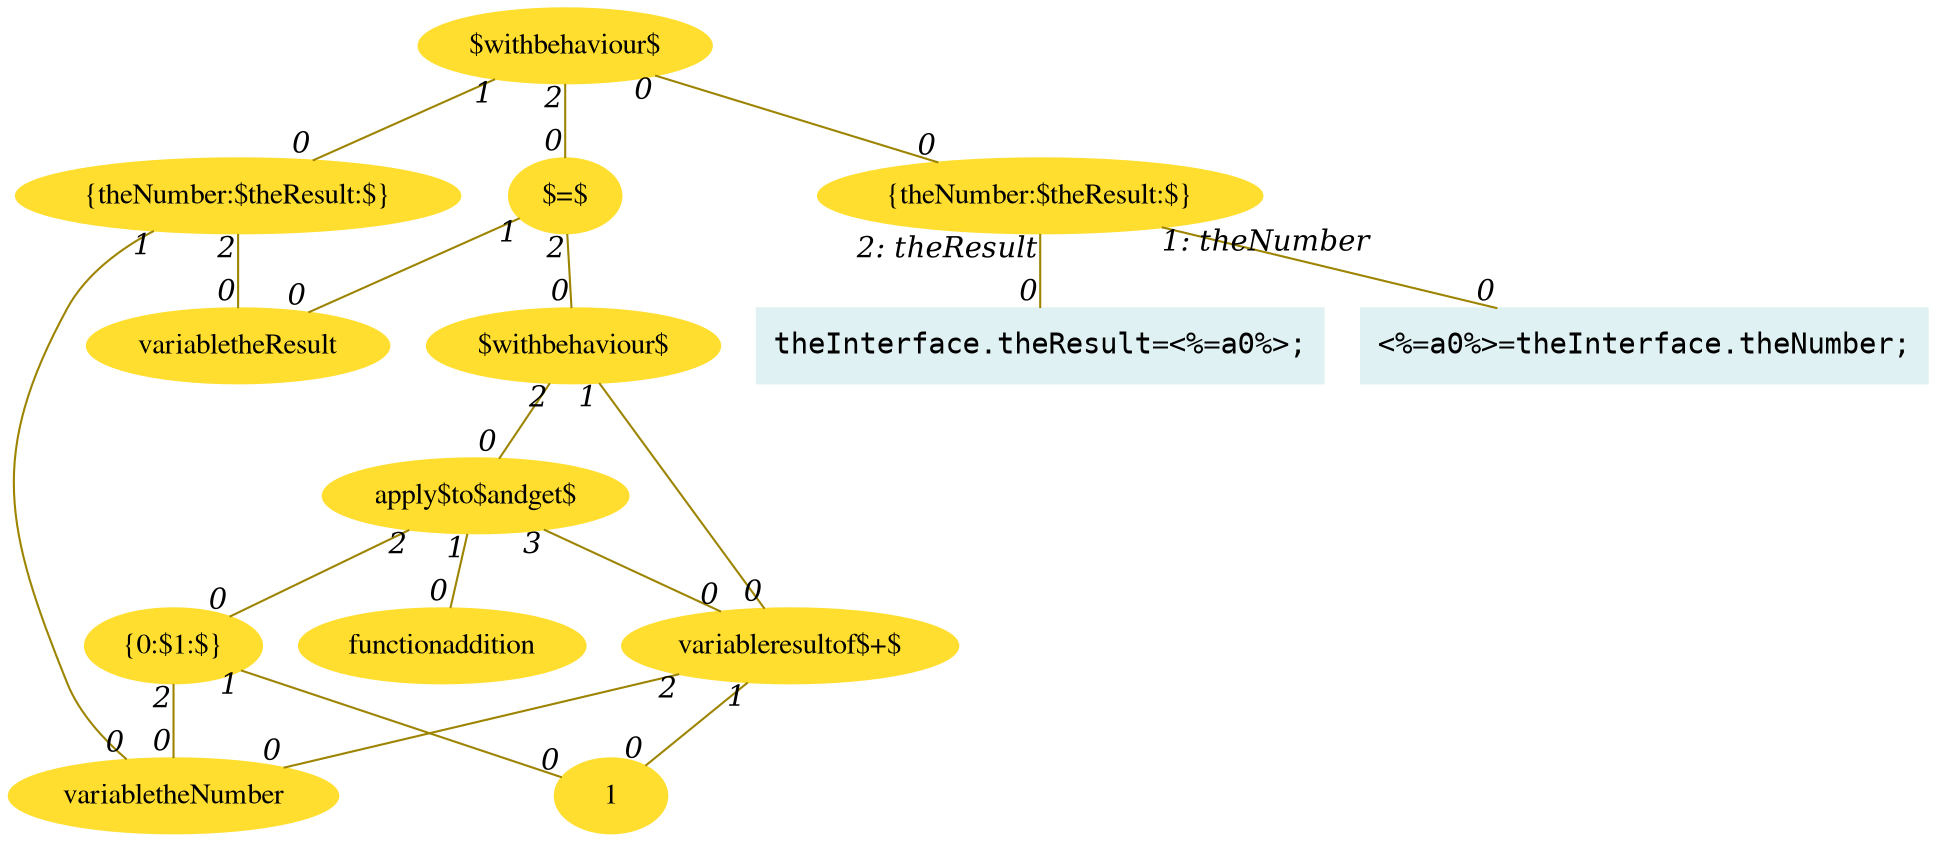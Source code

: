 digraph g{node_245 [shape="ellipse", style="filled", color="#ffde2f", fontname="Times", label="variabletheNumber" ]
node_250 [shape="ellipse", style="filled", color="#ffde2f", fontname="Times", label="variabletheResult" ]
node_255 [shape="ellipse", style="filled", color="#ffde2f", fontname="Times", label="{theNumber:$theResult:$}" ]
node_261 [shape="ellipse", style="filled", color="#ffde2f", fontname="Times", label="1" ]
node_267 [shape="ellipse", style="filled", color="#ffde2f", fontname="Times", label="variableresultof$+$" ]
node_268 [shape="ellipse", style="filled", color="#ffde2f", fontname="Times", label="functionaddition" ]
node_269 [shape="ellipse", style="filled", color="#ffde2f", fontname="Times", label="{0:$1:$}" ]
node_270 [shape="ellipse", style="filled", color="#ffde2f", fontname="Times", label="apply$to$andget$" ]
node_271 [shape="ellipse", style="filled", color="#ffde2f", fontname="Times", label="$withbehaviour$" ]
node_295 [shape="ellipse", style="filled", color="#ffde2f", fontname="Times", label="$=$" ]
node_301 [shape="ellipse", style="filled", color="#ffde2f", fontname="Times", label="$withbehaviour$" ]
node_333 [shape="box", style="filled", color="#dff1f2", fontname="Courier", label="<%=a0%>=theInterface.theNumber;
" ]
node_335 [shape="box", style="filled", color="#dff1f2", fontname="Courier", label="theInterface.theResult=<%=a0%>;
" ]
node_337 [shape="ellipse", style="filled", color="#ffde2f", fontname="Times", label="{theNumber:$theResult:$}" ]
node_255 -> node_245 [dir=none, arrowHead=none, fontname="Times-Italic", arrowsize=1, color="#9d8400", label="",  headlabel="0", taillabel="1" ]
node_255 -> node_250 [dir=none, arrowHead=none, fontname="Times-Italic", arrowsize=1, color="#9d8400", label="",  headlabel="0", taillabel="2" ]
node_270 -> node_267 [dir=none, arrowHead=none, fontname="Times-Italic", arrowsize=1, color="#9d8400", label="",  headlabel="0", taillabel="3" ]
node_270 -> node_268 [dir=none, arrowHead=none, fontname="Times-Italic", arrowsize=1, color="#9d8400", label="",  headlabel="0", taillabel="1" ]
node_270 -> node_269 [dir=none, arrowHead=none, fontname="Times-Italic", arrowsize=1, color="#9d8400", label="",  headlabel="0", taillabel="2" ]
node_271 -> node_267 [dir=none, arrowHead=none, fontname="Times-Italic", arrowsize=1, color="#9d8400", label="",  headlabel="0", taillabel="1" ]
node_271 -> node_270 [dir=none, arrowHead=none, fontname="Times-Italic", arrowsize=1, color="#9d8400", label="",  headlabel="0", taillabel="2" ]
node_267 -> node_261 [dir=none, arrowHead=none, fontname="Times-Italic", arrowsize=1, color="#9d8400", label="",  headlabel="0", taillabel="1" ]
node_269 -> node_261 [dir=none, arrowHead=none, fontname="Times-Italic", arrowsize=1, color="#9d8400", label="",  headlabel="0", taillabel="1" ]
node_267 -> node_245 [dir=none, arrowHead=none, fontname="Times-Italic", arrowsize=1, color="#9d8400", label="",  headlabel="0", taillabel="2" ]
node_269 -> node_245 [dir=none, arrowHead=none, fontname="Times-Italic", arrowsize=1, color="#9d8400", label="",  headlabel="0", taillabel="2" ]
node_295 -> node_250 [dir=none, arrowHead=none, fontname="Times-Italic", arrowsize=1, color="#9d8400", label="",  headlabel="0", taillabel="1" ]
node_295 -> node_271 [dir=none, arrowHead=none, fontname="Times-Italic", arrowsize=1, color="#9d8400", label="",  headlabel="0", taillabel="2" ]
node_301 -> node_255 [dir=none, arrowHead=none, fontname="Times-Italic", arrowsize=1, color="#9d8400", label="",  headlabel="0", taillabel="1" ]
node_301 -> node_295 [dir=none, arrowHead=none, fontname="Times-Italic", arrowsize=1, color="#9d8400", label="",  headlabel="0", taillabel="2" ]
node_337 -> node_333 [dir=none, arrowHead=none, fontname="Times-Italic", arrowsize=1, color="#9d8400", label="",  headlabel="0", taillabel="1: theNumber" ]
node_337 -> node_335 [dir=none, arrowHead=none, fontname="Times-Italic", arrowsize=1, color="#9d8400", label="",  headlabel="0", taillabel="2: theResult" ]
node_301 -> node_337 [dir=none, arrowHead=none, fontname="Times-Italic", arrowsize=1, color="#9d8400", label="",  headlabel="0", taillabel="0" ]
}